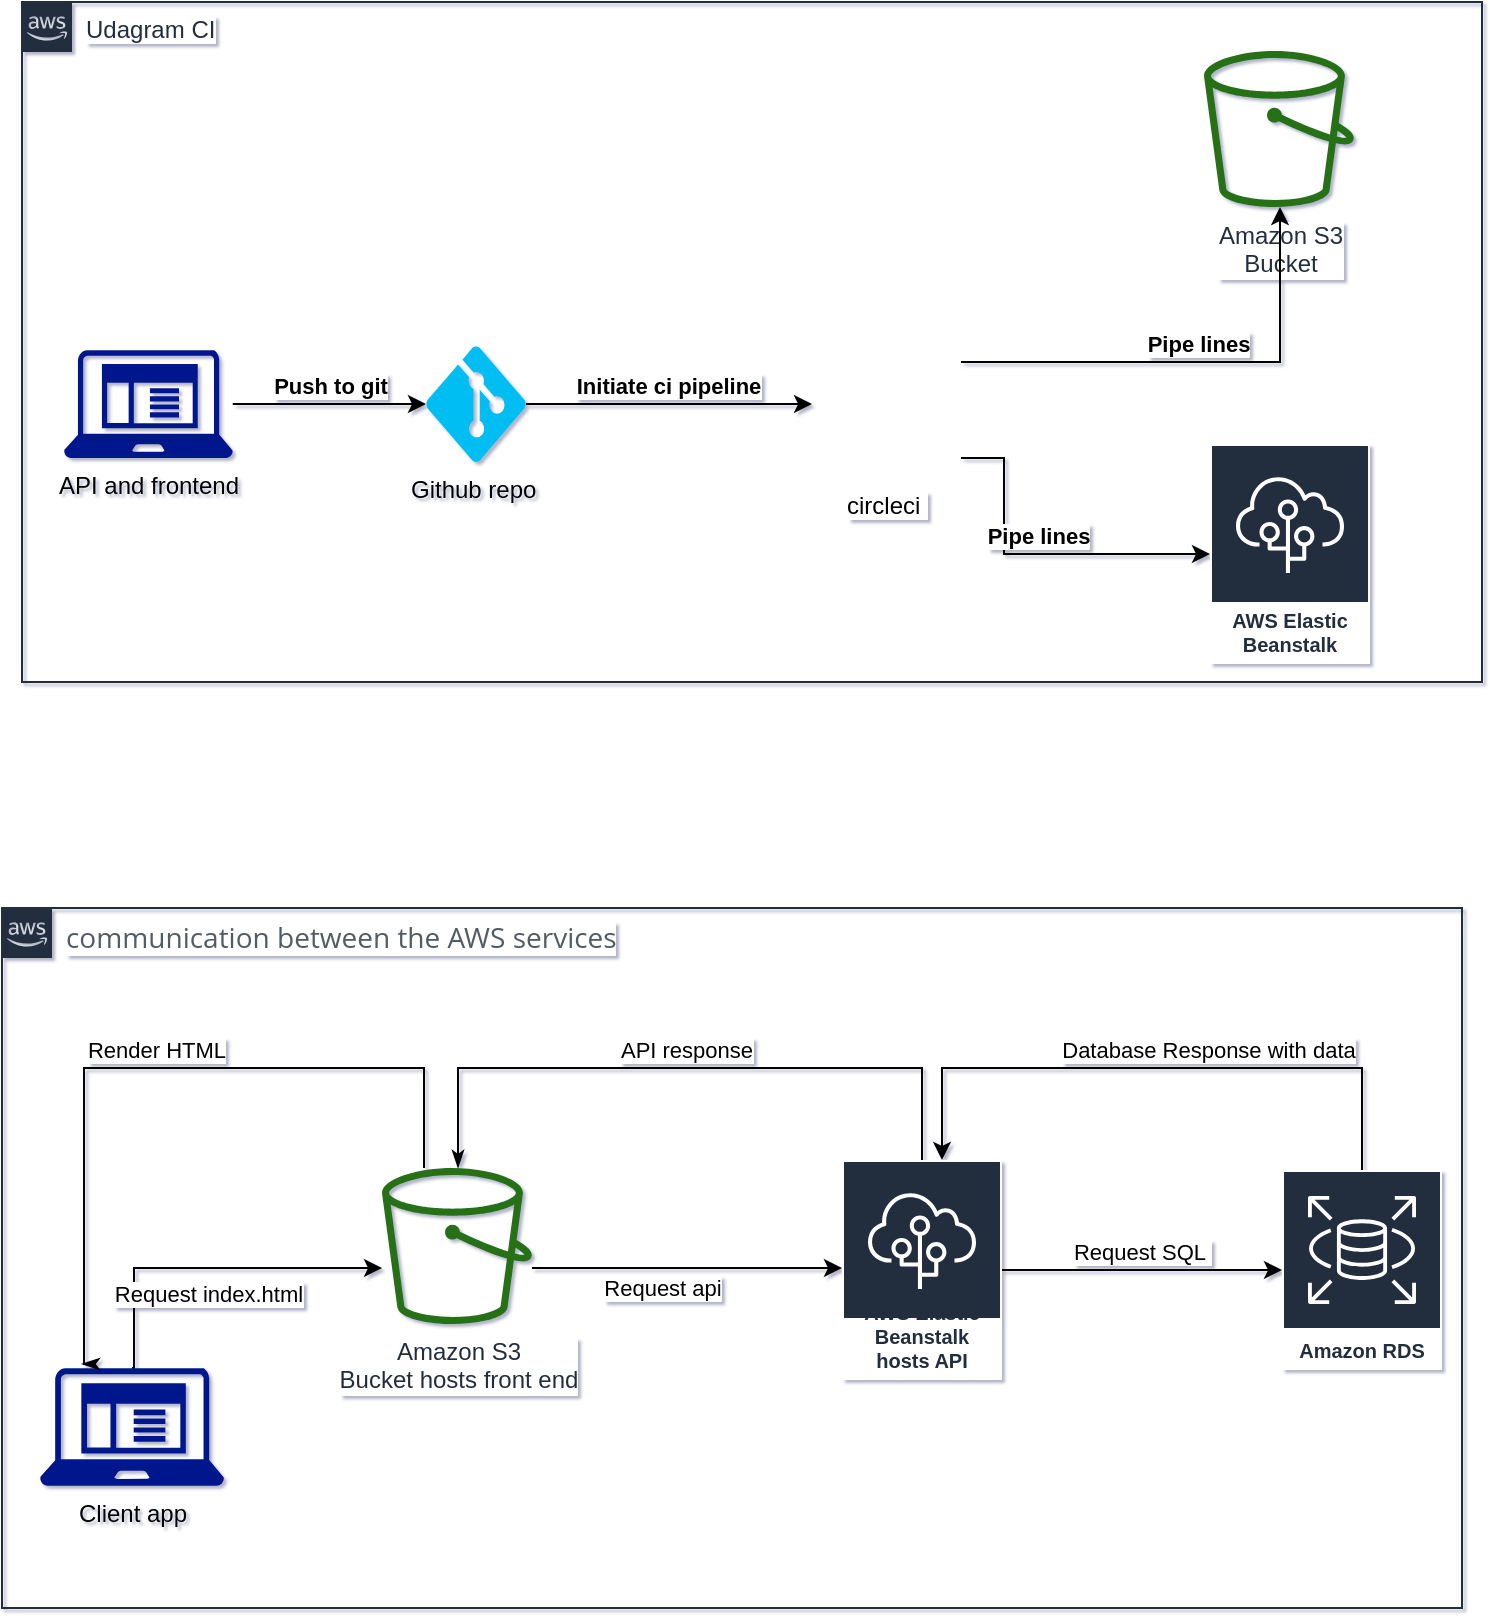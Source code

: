 <mxfile version="18.0.1" type="github">
  <diagram id="Ht1M8jgEwFfnCIfOTk4-" name="Page-1">
    <mxGraphModel dx="868" dy="1250" grid="0" gridSize="10" guides="1" tooltips="1" connect="1" arrows="1" fold="1" page="0" pageScale="1" pageWidth="1169" pageHeight="827" background="#FFFFFF" math="0" shadow="1">
      <root>
        <mxCell id="0" />
        <mxCell id="1" parent="0" />
        <mxCell id="UEzPUAAOIrF-is8g5C7q-175" value="Udagram CI" style="points=[[0,0],[0.25,0],[0.5,0],[0.75,0],[1,0],[1,0.25],[1,0.5],[1,0.75],[1,1],[0.75,1],[0.5,1],[0.25,1],[0,1],[0,0.75],[0,0.5],[0,0.25]];outlineConnect=0;gradientColor=none;html=1;whiteSpace=wrap;fontSize=12;fontStyle=0;shape=mxgraph.aws4.group;grIcon=mxgraph.aws4.group_aws_cloud_alt;strokeColor=#232F3E;fillColor=none;verticalAlign=top;align=left;spacingLeft=30;fontColor=#232F3E;dashed=0;labelBackgroundColor=#ffffff;container=1;pointerEvents=0;collapsible=0;recursiveResize=0;" parent="1" vertex="1">
          <mxGeometry x="219" y="-779" width="730" height="340" as="geometry" />
        </mxCell>
        <mxCell id="vi9YwsHRrS1_3fqv44Dd-7" value="Push to git" style="edgeStyle=orthogonalEdgeStyle;rounded=0;orthogonalLoop=1;jettySize=auto;html=1;verticalAlign=bottom;fontStyle=1" edge="1" parent="UEzPUAAOIrF-is8g5C7q-175" source="vi9YwsHRrS1_3fqv44Dd-2" target="vi9YwsHRrS1_3fqv44Dd-3">
          <mxGeometry relative="1" as="geometry" />
        </mxCell>
        <mxCell id="vi9YwsHRrS1_3fqv44Dd-2" value="API and frontend" style="sketch=0;aspect=fixed;pointerEvents=1;shadow=0;dashed=0;html=1;strokeColor=none;labelPosition=center;verticalLabelPosition=bottom;verticalAlign=top;align=center;fillColor=#00188D;shape=mxgraph.mscae.enterprise.client_application" vertex="1" parent="UEzPUAAOIrF-is8g5C7q-175">
          <mxGeometry x="21" y="174" width="84.38" height="54" as="geometry" />
        </mxCell>
        <mxCell id="vi9YwsHRrS1_3fqv44Dd-8" value="Initiate ci pipeline" style="edgeStyle=orthogonalEdgeStyle;rounded=0;orthogonalLoop=1;jettySize=auto;html=1;verticalAlign=bottom;fontStyle=1" edge="1" parent="UEzPUAAOIrF-is8g5C7q-175" source="vi9YwsHRrS1_3fqv44Dd-3" target="vi9YwsHRrS1_3fqv44Dd-4">
          <mxGeometry relative="1" as="geometry" />
        </mxCell>
        <mxCell id="vi9YwsHRrS1_3fqv44Dd-3" value="Github repo&amp;nbsp;" style="verticalLabelPosition=bottom;html=1;verticalAlign=top;align=center;strokeColor=none;fillColor=#00BEF2;shape=mxgraph.azure.git_repository;" vertex="1" parent="UEzPUAAOIrF-is8g5C7q-175">
          <mxGeometry x="202" y="172" width="50" height="58" as="geometry" />
        </mxCell>
        <mxCell id="UEzPUAAOIrF-is8g5C7q-177" value="Amazon S3&lt;br&gt;Bucket&lt;br&gt;" style="outlineConnect=0;fontColor=#232F3E;gradientColor=none;fillColor=#277116;strokeColor=none;dashed=0;verticalLabelPosition=bottom;verticalAlign=top;align=center;html=1;fontSize=12;fontStyle=0;aspect=fixed;pointerEvents=1;shape=mxgraph.aws4.bucket;labelBackgroundColor=#ffffff;" parent="UEzPUAAOIrF-is8g5C7q-175" vertex="1">
          <mxGeometry x="591" y="24.5" width="75" height="78" as="geometry" />
        </mxCell>
        <mxCell id="vi9YwsHRrS1_3fqv44Dd-9" value="Pipe lines" style="edgeStyle=orthogonalEdgeStyle;rounded=0;orthogonalLoop=1;jettySize=auto;html=1;verticalAlign=bottom;fontStyle=1" edge="1" parent="UEzPUAAOIrF-is8g5C7q-175" source="vi9YwsHRrS1_3fqv44Dd-4" target="vi9YwsHRrS1_3fqv44Dd-5">
          <mxGeometry relative="1" as="geometry">
            <Array as="points">
              <mxPoint x="491" y="228" />
              <mxPoint x="491" y="276" />
            </Array>
          </mxGeometry>
        </mxCell>
        <mxCell id="vi9YwsHRrS1_3fqv44Dd-11" value="Pipe lines" style="edgeStyle=orthogonalEdgeStyle;rounded=0;orthogonalLoop=1;jettySize=auto;html=1;verticalAlign=bottom;fontStyle=1" edge="1" parent="UEzPUAAOIrF-is8g5C7q-175" source="vi9YwsHRrS1_3fqv44Dd-4" target="UEzPUAAOIrF-is8g5C7q-177">
          <mxGeometry relative="1" as="geometry">
            <mxPoint x="316.5" y="56" as="targetPoint" />
            <Array as="points">
              <mxPoint x="629" y="180" />
            </Array>
          </mxGeometry>
        </mxCell>
        <mxCell id="vi9YwsHRrS1_3fqv44Dd-4" value="circleci&amp;nbsp;" style="shape=image;html=1;verticalAlign=top;verticalLabelPosition=bottom;labelBackgroundColor=#ffffff;imageAspect=0;aspect=fixed;image=https://cdn2.iconfinder.com/data/icons/css-vol-1/24/circleci-128.png" vertex="1" parent="UEzPUAAOIrF-is8g5C7q-175">
          <mxGeometry x="395" y="163.75" width="74.5" height="74.5" as="geometry" />
        </mxCell>
        <mxCell id="vi9YwsHRrS1_3fqv44Dd-5" value="AWS Elastic Beanstalk" style="sketch=0;outlineConnect=0;fontColor=#232F3E;gradientColor=none;strokeColor=#ffffff;fillColor=#232F3E;dashed=0;verticalLabelPosition=middle;verticalAlign=bottom;align=center;html=1;whiteSpace=wrap;fontSize=10;fontStyle=1;spacing=3;shape=mxgraph.aws4.productIcon;prIcon=mxgraph.aws4.elastic_beanstalk;" vertex="1" parent="UEzPUAAOIrF-is8g5C7q-175">
          <mxGeometry x="594" y="221" width="80" height="110" as="geometry" />
        </mxCell>
        <mxCell id="vi9YwsHRrS1_3fqv44Dd-13" value="&lt;span style=&quot;color: rgb(82, 92, 101); font-family: &amp;quot;Open Sans&amp;quot;; font-size: 14px;&quot;&gt;communication between the AWS services&lt;/span&gt;" style="points=[[0,0],[0.25,0],[0.5,0],[0.75,0],[1,0],[1,0.25],[1,0.5],[1,0.75],[1,1],[0.75,1],[0.5,1],[0.25,1],[0,1],[0,0.75],[0,0.5],[0,0.25]];outlineConnect=0;gradientColor=none;html=1;whiteSpace=wrap;fontSize=12;fontStyle=0;shape=mxgraph.aws4.group;grIcon=mxgraph.aws4.group_aws_cloud_alt;strokeColor=#232F3E;fillColor=none;verticalAlign=top;align=left;spacingLeft=30;fontColor=#232F3E;dashed=0;labelBackgroundColor=#ffffff;container=1;pointerEvents=0;collapsible=0;recursiveResize=0;" vertex="1" parent="1">
          <mxGeometry x="209" y="-326" width="730" height="350" as="geometry" />
        </mxCell>
        <mxCell id="vi9YwsHRrS1_3fqv44Dd-14" value="Request index.html" style="edgeStyle=orthogonalEdgeStyle;rounded=0;orthogonalLoop=1;jettySize=auto;html=1;verticalAlign=top;exitX=0.5;exitY=0;exitDx=0;exitDy=0;exitPerimeter=0;" edge="1" parent="vi9YwsHRrS1_3fqv44Dd-13" source="vi9YwsHRrS1_3fqv44Dd-15" target="vi9YwsHRrS1_3fqv44Dd-18">
          <mxGeometry relative="1" as="geometry">
            <mxPoint x="112" y="199.1" as="sourcePoint" />
            <mxPoint x="240.007" y="199" as="targetPoint" />
            <Array as="points">
              <mxPoint x="66" y="180" />
            </Array>
          </mxGeometry>
        </mxCell>
        <mxCell id="vi9YwsHRrS1_3fqv44Dd-15" value="Client app" style="sketch=0;aspect=fixed;pointerEvents=1;shadow=0;dashed=0;html=1;strokeColor=none;labelPosition=center;verticalLabelPosition=bottom;verticalAlign=top;align=center;fillColor=#00188D;shape=mxgraph.mscae.enterprise.client_application" vertex="1" parent="vi9YwsHRrS1_3fqv44Dd-13">
          <mxGeometry x="19" y="230" width="92" height="58.88" as="geometry" />
        </mxCell>
        <mxCell id="vi9YwsHRrS1_3fqv44Dd-33" value="Render HTML" style="edgeStyle=orthogonalEdgeStyle;rounded=0;orthogonalLoop=1;jettySize=auto;html=1;entryX=0.228;entryY=-0.034;entryDx=0;entryDy=0;entryPerimeter=0;endArrow=classicThin;endFill=1;verticalAlign=bottom;" edge="1" parent="vi9YwsHRrS1_3fqv44Dd-13" source="vi9YwsHRrS1_3fqv44Dd-18" target="vi9YwsHRrS1_3fqv44Dd-15">
          <mxGeometry relative="1" as="geometry">
            <Array as="points">
              <mxPoint x="211" y="80" />
              <mxPoint x="41" y="80" />
            </Array>
          </mxGeometry>
        </mxCell>
        <mxCell id="vi9YwsHRrS1_3fqv44Dd-18" value="Amazon S3&lt;br&gt;Bucket hosts front end" style="outlineConnect=0;fontColor=#232F3E;gradientColor=none;fillColor=#277116;strokeColor=none;dashed=0;verticalLabelPosition=bottom;verticalAlign=top;align=center;html=1;fontSize=12;fontStyle=0;aspect=fixed;pointerEvents=1;shape=mxgraph.aws4.bucket;labelBackgroundColor=#ffffff;" vertex="1" parent="vi9YwsHRrS1_3fqv44Dd-13">
          <mxGeometry x="190" y="130" width="75" height="78" as="geometry" />
        </mxCell>
        <mxCell id="vi9YwsHRrS1_3fqv44Dd-19" value="" style="edgeStyle=orthogonalEdgeStyle;rounded=0;orthogonalLoop=1;jettySize=auto;html=1;verticalAlign=top;" edge="1" parent="vi9YwsHRrS1_3fqv44Dd-13" source="vi9YwsHRrS1_3fqv44Dd-18" target="vi9YwsHRrS1_3fqv44Dd-23">
          <mxGeometry relative="1" as="geometry">
            <mxPoint x="341.5" y="205.1" as="sourcePoint" />
            <Array as="points">
              <mxPoint x="340" y="180" />
              <mxPoint x="340" y="180" />
            </Array>
          </mxGeometry>
        </mxCell>
        <mxCell id="vi9YwsHRrS1_3fqv44Dd-25" value="Request api" style="edgeLabel;html=1;align=center;verticalAlign=middle;resizable=0;points=[];" vertex="1" connectable="0" parent="vi9YwsHRrS1_3fqv44Dd-19">
          <mxGeometry x="-0.168" y="-1" relative="1" as="geometry">
            <mxPoint y="9" as="offset" />
          </mxGeometry>
        </mxCell>
        <mxCell id="vi9YwsHRrS1_3fqv44Dd-22" value="Request SQL&amp;nbsp;" style="edgeStyle=orthogonalEdgeStyle;rounded=0;orthogonalLoop=1;jettySize=auto;html=1;verticalAlign=bottom;" edge="1" parent="vi9YwsHRrS1_3fqv44Dd-13" source="vi9YwsHRrS1_3fqv44Dd-23" target="vi9YwsHRrS1_3fqv44Dd-24">
          <mxGeometry relative="1" as="geometry" />
        </mxCell>
        <mxCell id="vi9YwsHRrS1_3fqv44Dd-32" value="API response" style="edgeStyle=orthogonalEdgeStyle;rounded=0;orthogonalLoop=1;jettySize=auto;html=1;endArrow=classicThin;endFill=1;verticalAlign=bottom;" edge="1" parent="vi9YwsHRrS1_3fqv44Dd-13" source="vi9YwsHRrS1_3fqv44Dd-23" target="vi9YwsHRrS1_3fqv44Dd-18">
          <mxGeometry relative="1" as="geometry">
            <Array as="points">
              <mxPoint x="460" y="80" />
              <mxPoint x="228" y="80" />
            </Array>
          </mxGeometry>
        </mxCell>
        <mxCell id="vi9YwsHRrS1_3fqv44Dd-23" value="AWS Elastic Beanstalk hosts API" style="sketch=0;outlineConnect=0;fontColor=#232F3E;gradientColor=none;strokeColor=#ffffff;fillColor=#232F3E;dashed=0;verticalLabelPosition=middle;verticalAlign=bottom;align=center;html=1;whiteSpace=wrap;fontSize=10;fontStyle=1;spacing=3;shape=mxgraph.aws4.productIcon;prIcon=mxgraph.aws4.elastic_beanstalk;" vertex="1" parent="vi9YwsHRrS1_3fqv44Dd-13">
          <mxGeometry x="420" y="126" width="80" height="110" as="geometry" />
        </mxCell>
        <mxCell id="vi9YwsHRrS1_3fqv44Dd-27" style="edgeStyle=orthogonalEdgeStyle;rounded=0;orthogonalLoop=1;jettySize=auto;html=1;verticalAlign=bottom;" edge="1" parent="vi9YwsHRrS1_3fqv44Dd-13" source="vi9YwsHRrS1_3fqv44Dd-24" target="vi9YwsHRrS1_3fqv44Dd-23">
          <mxGeometry relative="1" as="geometry">
            <Array as="points">
              <mxPoint x="470" y="80" />
            </Array>
          </mxGeometry>
        </mxCell>
        <mxCell id="vi9YwsHRrS1_3fqv44Dd-28" value="Database Response with data" style="edgeLabel;html=1;align=center;verticalAlign=middle;resizable=0;points=[];" vertex="1" connectable="0" parent="vi9YwsHRrS1_3fqv44Dd-27">
          <mxGeometry x="0.025" y="1" relative="1" as="geometry">
            <mxPoint x="29" y="-10" as="offset" />
          </mxGeometry>
        </mxCell>
        <mxCell id="vi9YwsHRrS1_3fqv44Dd-24" value="Amazon RDS" style="sketch=0;outlineConnect=0;fontColor=#232F3E;gradientColor=none;strokeColor=#ffffff;fillColor=#232F3E;dashed=0;verticalLabelPosition=middle;verticalAlign=bottom;align=center;html=1;whiteSpace=wrap;fontSize=10;fontStyle=1;spacing=3;shape=mxgraph.aws4.productIcon;prIcon=mxgraph.aws4.rds;" vertex="1" parent="vi9YwsHRrS1_3fqv44Dd-13">
          <mxGeometry x="640" y="131" width="80" height="100" as="geometry" />
        </mxCell>
      </root>
    </mxGraphModel>
  </diagram>
</mxfile>

